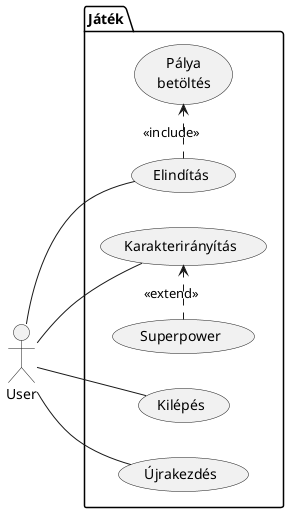 @startuml

left to right direction

actor User as u

package Játék {
    usecase "Elindítás" as UC1
    usecase "Pálya\nbetöltés" as UC6
    usecase "Kilépés" as UC2
    usecase "Újrakezdés" as UC3
    usecase "Karakterirányítás" as UC4
    usecase "Superpower" as UC5
    
    UC1 .> UC6: <<include>>
    UC5 .> UC4: <<extend>>

    
}
u -- UC1
u -- UC2
u -- UC3
u -- UC4

@enduml
